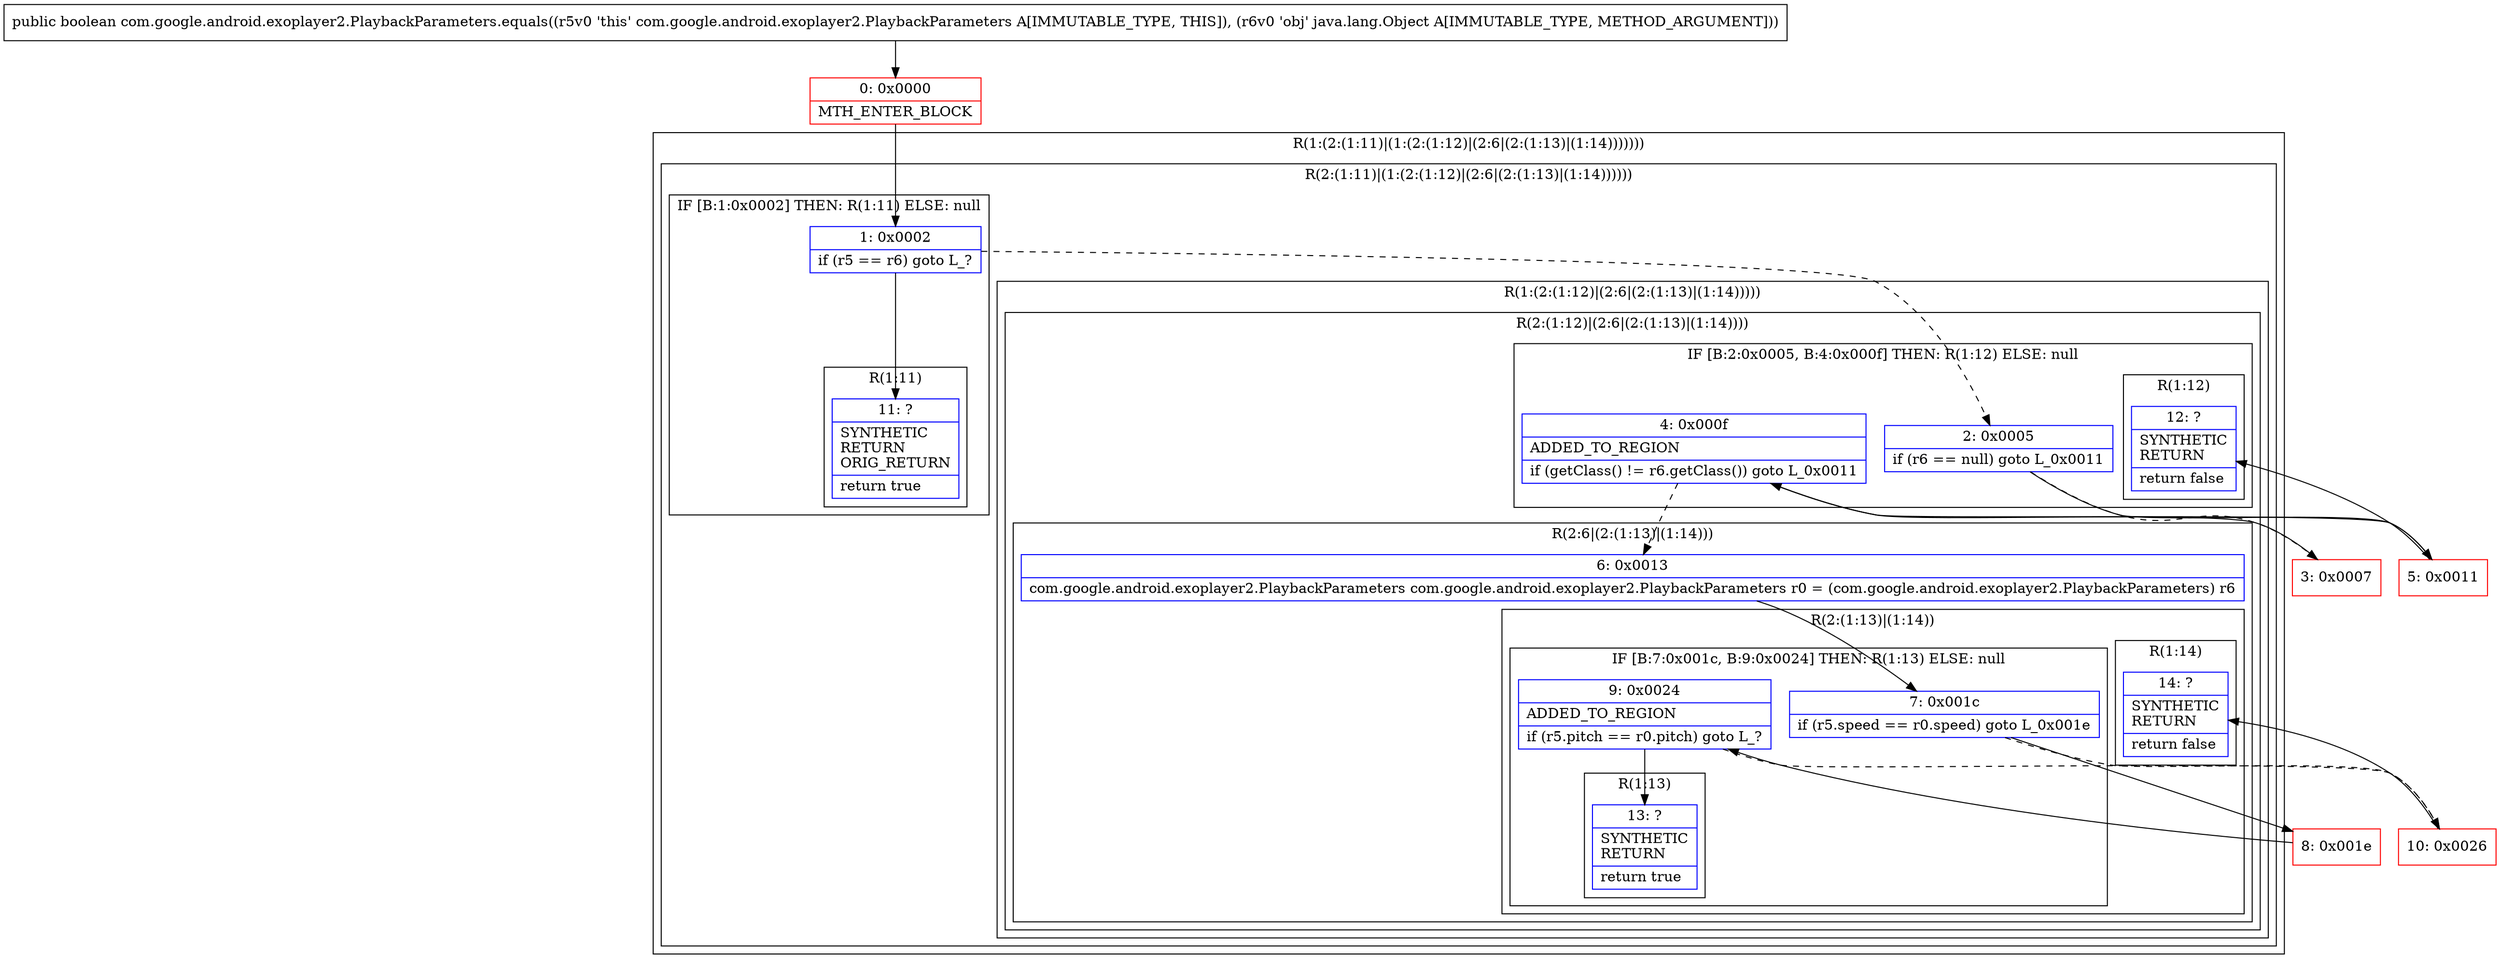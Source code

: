 digraph "CFG forcom.google.android.exoplayer2.PlaybackParameters.equals(Ljava\/lang\/Object;)Z" {
subgraph cluster_Region_1356646702 {
label = "R(1:(2:(1:11)|(1:(2:(1:12)|(2:6|(2:(1:13)|(1:14)))))))";
node [shape=record,color=blue];
subgraph cluster_Region_1446082774 {
label = "R(2:(1:11)|(1:(2:(1:12)|(2:6|(2:(1:13)|(1:14))))))";
node [shape=record,color=blue];
subgraph cluster_IfRegion_1450182732 {
label = "IF [B:1:0x0002] THEN: R(1:11) ELSE: null";
node [shape=record,color=blue];
Node_1 [shape=record,label="{1\:\ 0x0002|if (r5 == r6) goto L_?\l}"];
subgraph cluster_Region_1196121227 {
label = "R(1:11)";
node [shape=record,color=blue];
Node_11 [shape=record,label="{11\:\ ?|SYNTHETIC\lRETURN\lORIG_RETURN\l|return true\l}"];
}
}
subgraph cluster_Region_1902672117 {
label = "R(1:(2:(1:12)|(2:6|(2:(1:13)|(1:14)))))";
node [shape=record,color=blue];
subgraph cluster_Region_750934470 {
label = "R(2:(1:12)|(2:6|(2:(1:13)|(1:14))))";
node [shape=record,color=blue];
subgraph cluster_IfRegion_2057705082 {
label = "IF [B:2:0x0005, B:4:0x000f] THEN: R(1:12) ELSE: null";
node [shape=record,color=blue];
Node_2 [shape=record,label="{2\:\ 0x0005|if (r6 == null) goto L_0x0011\l}"];
Node_4 [shape=record,label="{4\:\ 0x000f|ADDED_TO_REGION\l|if (getClass() != r6.getClass()) goto L_0x0011\l}"];
subgraph cluster_Region_1729405601 {
label = "R(1:12)";
node [shape=record,color=blue];
Node_12 [shape=record,label="{12\:\ ?|SYNTHETIC\lRETURN\l|return false\l}"];
}
}
subgraph cluster_Region_375909178 {
label = "R(2:6|(2:(1:13)|(1:14)))";
node [shape=record,color=blue];
Node_6 [shape=record,label="{6\:\ 0x0013|com.google.android.exoplayer2.PlaybackParameters com.google.android.exoplayer2.PlaybackParameters r0 = (com.google.android.exoplayer2.PlaybackParameters) r6\l}"];
subgraph cluster_Region_1426702694 {
label = "R(2:(1:13)|(1:14))";
node [shape=record,color=blue];
subgraph cluster_IfRegion_1837631132 {
label = "IF [B:7:0x001c, B:9:0x0024] THEN: R(1:13) ELSE: null";
node [shape=record,color=blue];
Node_7 [shape=record,label="{7\:\ 0x001c|if (r5.speed == r0.speed) goto L_0x001e\l}"];
Node_9 [shape=record,label="{9\:\ 0x0024|ADDED_TO_REGION\l|if (r5.pitch == r0.pitch) goto L_?\l}"];
subgraph cluster_Region_1807461992 {
label = "R(1:13)";
node [shape=record,color=blue];
Node_13 [shape=record,label="{13\:\ ?|SYNTHETIC\lRETURN\l|return true\l}"];
}
}
subgraph cluster_Region_560226467 {
label = "R(1:14)";
node [shape=record,color=blue];
Node_14 [shape=record,label="{14\:\ ?|SYNTHETIC\lRETURN\l|return false\l}"];
}
}
}
}
}
}
}
Node_0 [shape=record,color=red,label="{0\:\ 0x0000|MTH_ENTER_BLOCK\l}"];
Node_3 [shape=record,color=red,label="{3\:\ 0x0007}"];
Node_5 [shape=record,color=red,label="{5\:\ 0x0011}"];
Node_8 [shape=record,color=red,label="{8\:\ 0x001e}"];
Node_10 [shape=record,color=red,label="{10\:\ 0x0026}"];
MethodNode[shape=record,label="{public boolean com.google.android.exoplayer2.PlaybackParameters.equals((r5v0 'this' com.google.android.exoplayer2.PlaybackParameters A[IMMUTABLE_TYPE, THIS]), (r6v0 'obj' java.lang.Object A[IMMUTABLE_TYPE, METHOD_ARGUMENT])) }"];
MethodNode -> Node_0;
Node_1 -> Node_2[style=dashed];
Node_1 -> Node_11;
Node_2 -> Node_3[style=dashed];
Node_2 -> Node_5;
Node_4 -> Node_5;
Node_4 -> Node_6[style=dashed];
Node_6 -> Node_7;
Node_7 -> Node_8;
Node_7 -> Node_10[style=dashed];
Node_9 -> Node_10[style=dashed];
Node_9 -> Node_13;
Node_0 -> Node_1;
Node_3 -> Node_4;
Node_5 -> Node_12;
Node_8 -> Node_9;
Node_10 -> Node_14;
}

